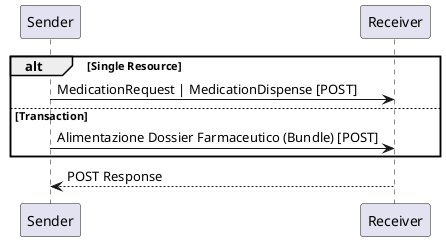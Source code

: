 @startuml
alt Single Resource
	"Sender" -> "Receiver" : MedicationRequest | MedicationDispense [POST]
else Transaction
	"Sender" -> "Receiver" : Alimentazione Dossier Farmaceutico (Bundle) [POST]
end
	"Receiver" --> "Sender" : POST Response
@enduml